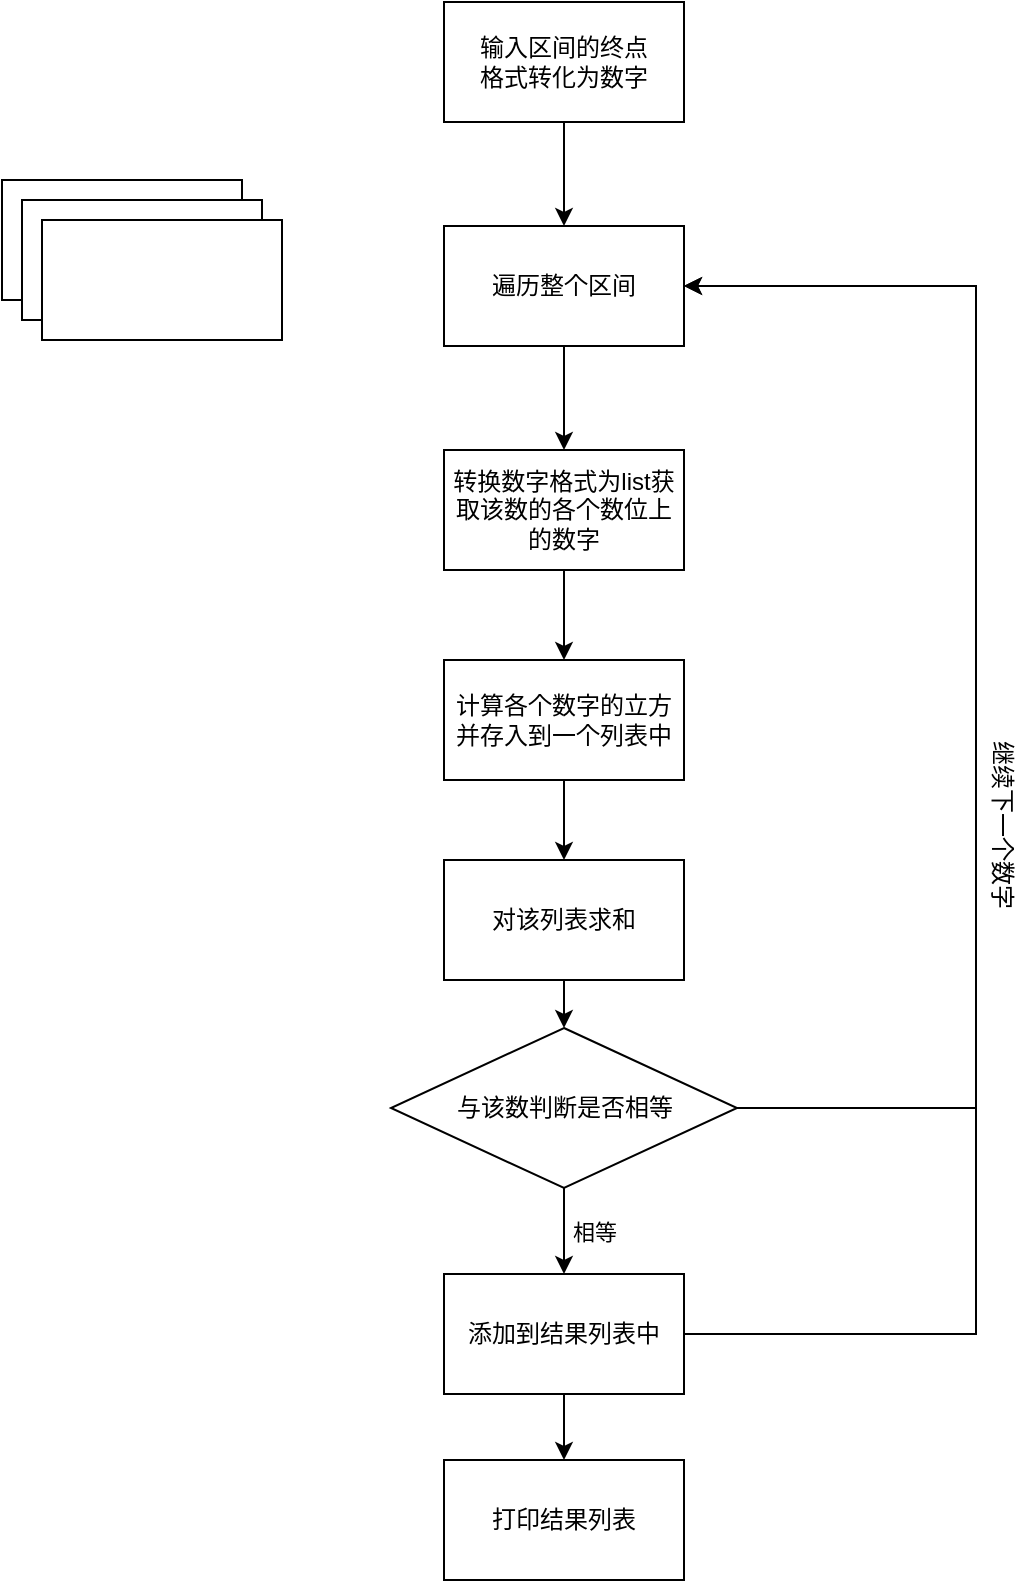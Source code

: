 <mxfile version="21.0.6" type="github">
  <diagram name="Page-1" id="cwVJowlfP7EyrbzWVJgU">
    <mxGraphModel dx="1430" dy="786" grid="0" gridSize="10" guides="1" tooltips="1" connect="1" arrows="1" fold="1" page="1" pageScale="1" pageWidth="850" pageHeight="1100" math="0" shadow="0">
      <root>
        <mxCell id="0" />
        <mxCell id="1" parent="0" />
        <mxCell id="yP21Up0hT9SQo8Q76Coi-1" value="" style="rounded=0;whiteSpace=wrap;html=1;" vertex="1" parent="1">
          <mxGeometry x="38" y="340" width="120" height="60" as="geometry" />
        </mxCell>
        <mxCell id="yP21Up0hT9SQo8Q76Coi-2" value="" style="rounded=0;whiteSpace=wrap;html=1;" vertex="1" parent="1">
          <mxGeometry x="48" y="350" width="120" height="60" as="geometry" />
        </mxCell>
        <mxCell id="yP21Up0hT9SQo8Q76Coi-3" value="" style="rounded=0;whiteSpace=wrap;html=1;" vertex="1" parent="1">
          <mxGeometry x="58" y="360" width="120" height="60" as="geometry" />
        </mxCell>
        <mxCell id="yP21Up0hT9SQo8Q76Coi-20" value="" style="edgeStyle=orthogonalEdgeStyle;rounded=0;orthogonalLoop=1;jettySize=auto;html=1;" edge="1" parent="1" source="yP21Up0hT9SQo8Q76Coi-4" target="yP21Up0hT9SQo8Q76Coi-19">
          <mxGeometry relative="1" as="geometry" />
        </mxCell>
        <mxCell id="yP21Up0hT9SQo8Q76Coi-28" style="edgeStyle=orthogonalEdgeStyle;rounded=0;orthogonalLoop=1;jettySize=auto;html=1;exitX=1;exitY=0.5;exitDx=0;exitDy=0;entryX=1;entryY=0.5;entryDx=0;entryDy=0;" edge="1" parent="1" source="yP21Up0hT9SQo8Q76Coi-4" target="yP21Up0hT9SQo8Q76Coi-8">
          <mxGeometry relative="1" as="geometry">
            <Array as="points">
              <mxPoint x="525" y="917" />
              <mxPoint x="525" y="393" />
            </Array>
          </mxGeometry>
        </mxCell>
        <mxCell id="yP21Up0hT9SQo8Q76Coi-4" value="添加到结果列表中" style="rounded=0;whiteSpace=wrap;html=1;" vertex="1" parent="1">
          <mxGeometry x="259" y="887" width="120" height="60" as="geometry" />
        </mxCell>
        <mxCell id="yP21Up0hT9SQo8Q76Coi-16" value="" style="edgeStyle=orthogonalEdgeStyle;rounded=0;orthogonalLoop=1;jettySize=auto;html=1;" edge="1" parent="1" source="yP21Up0hT9SQo8Q76Coi-5" target="yP21Up0hT9SQo8Q76Coi-11">
          <mxGeometry relative="1" as="geometry" />
        </mxCell>
        <mxCell id="yP21Up0hT9SQo8Q76Coi-5" value="对该列表求和" style="rounded=0;whiteSpace=wrap;html=1;" vertex="1" parent="1">
          <mxGeometry x="259" y="680" width="120" height="60" as="geometry" />
        </mxCell>
        <mxCell id="yP21Up0hT9SQo8Q76Coi-15" value="" style="edgeStyle=orthogonalEdgeStyle;rounded=0;orthogonalLoop=1;jettySize=auto;html=1;" edge="1" parent="1" source="yP21Up0hT9SQo8Q76Coi-6" target="yP21Up0hT9SQo8Q76Coi-5">
          <mxGeometry relative="1" as="geometry" />
        </mxCell>
        <mxCell id="yP21Up0hT9SQo8Q76Coi-6" value="计算各个数字的立方并存入到一个列表中" style="rounded=0;whiteSpace=wrap;html=1;" vertex="1" parent="1">
          <mxGeometry x="259" y="580" width="120" height="60" as="geometry" />
        </mxCell>
        <mxCell id="yP21Up0hT9SQo8Q76Coi-14" value="" style="edgeStyle=orthogonalEdgeStyle;rounded=0;orthogonalLoop=1;jettySize=auto;html=1;" edge="1" parent="1" source="yP21Up0hT9SQo8Q76Coi-7" target="yP21Up0hT9SQo8Q76Coi-6">
          <mxGeometry relative="1" as="geometry" />
        </mxCell>
        <mxCell id="yP21Up0hT9SQo8Q76Coi-7" value="转换数字格式为list获取该数的各个数位上的数字" style="rounded=0;whiteSpace=wrap;html=1;" vertex="1" parent="1">
          <mxGeometry x="259" y="475" width="120" height="60" as="geometry" />
        </mxCell>
        <mxCell id="yP21Up0hT9SQo8Q76Coi-13" value="" style="edgeStyle=orthogonalEdgeStyle;rounded=0;orthogonalLoop=1;jettySize=auto;html=1;" edge="1" parent="1" source="yP21Up0hT9SQo8Q76Coi-8" target="yP21Up0hT9SQo8Q76Coi-7">
          <mxGeometry relative="1" as="geometry" />
        </mxCell>
        <mxCell id="yP21Up0hT9SQo8Q76Coi-8" value="遍历整个区间" style="rounded=0;whiteSpace=wrap;html=1;" vertex="1" parent="1">
          <mxGeometry x="259" y="363" width="120" height="60" as="geometry" />
        </mxCell>
        <mxCell id="yP21Up0hT9SQo8Q76Coi-12" style="edgeStyle=orthogonalEdgeStyle;rounded=0;orthogonalLoop=1;jettySize=auto;html=1;exitX=0.5;exitY=1;exitDx=0;exitDy=0;" edge="1" parent="1" source="yP21Up0hT9SQo8Q76Coi-9" target="yP21Up0hT9SQo8Q76Coi-8">
          <mxGeometry relative="1" as="geometry" />
        </mxCell>
        <mxCell id="yP21Up0hT9SQo8Q76Coi-9" value="输入区间的终点&lt;br&gt;格式转化为数字" style="rounded=0;whiteSpace=wrap;html=1;" vertex="1" parent="1">
          <mxGeometry x="259" y="251" width="120" height="60" as="geometry" />
        </mxCell>
        <mxCell id="yP21Up0hT9SQo8Q76Coi-17" style="edgeStyle=orthogonalEdgeStyle;rounded=0;orthogonalLoop=1;jettySize=auto;html=1;entryX=1;entryY=0.5;entryDx=0;entryDy=0;" edge="1" parent="1" source="yP21Up0hT9SQo8Q76Coi-11" target="yP21Up0hT9SQo8Q76Coi-8">
          <mxGeometry relative="1" as="geometry">
            <Array as="points">
              <mxPoint x="525" y="393" />
            </Array>
          </mxGeometry>
        </mxCell>
        <mxCell id="yP21Up0hT9SQo8Q76Coi-22" value="相等&lt;br&gt;" style="edgeLabel;html=1;align=center;verticalAlign=middle;resizable=0;points=[];" vertex="1" connectable="0" parent="yP21Up0hT9SQo8Q76Coi-17">
          <mxGeometry x="0.317" y="2" relative="1" as="geometry">
            <mxPoint x="-189" y="388" as="offset" />
          </mxGeometry>
        </mxCell>
        <mxCell id="yP21Up0hT9SQo8Q76Coi-18" value="" style="edgeStyle=orthogonalEdgeStyle;rounded=0;orthogonalLoop=1;jettySize=auto;html=1;" edge="1" parent="1" source="yP21Up0hT9SQo8Q76Coi-11" target="yP21Up0hT9SQo8Q76Coi-4">
          <mxGeometry relative="1" as="geometry" />
        </mxCell>
        <mxCell id="yP21Up0hT9SQo8Q76Coi-11" value="与该数判断是否相等" style="rhombus;whiteSpace=wrap;html=1;" vertex="1" parent="1">
          <mxGeometry x="232.5" y="764" width="173" height="80" as="geometry" />
        </mxCell>
        <mxCell id="yP21Up0hT9SQo8Q76Coi-19" value="打印结果列表" style="rounded=0;whiteSpace=wrap;html=1;" vertex="1" parent="1">
          <mxGeometry x="259" y="980" width="120" height="60" as="geometry" />
        </mxCell>
        <mxCell id="yP21Up0hT9SQo8Q76Coi-24" value="继续下一个数字" style="text;html=1;align=center;verticalAlign=middle;resizable=0;points=[];autosize=1;strokeColor=none;fillColor=none;flipV=0;flipH=1;rotation=90;" vertex="1" parent="1">
          <mxGeometry x="487" y="649" width="102" height="26" as="geometry" />
        </mxCell>
      </root>
    </mxGraphModel>
  </diagram>
</mxfile>
